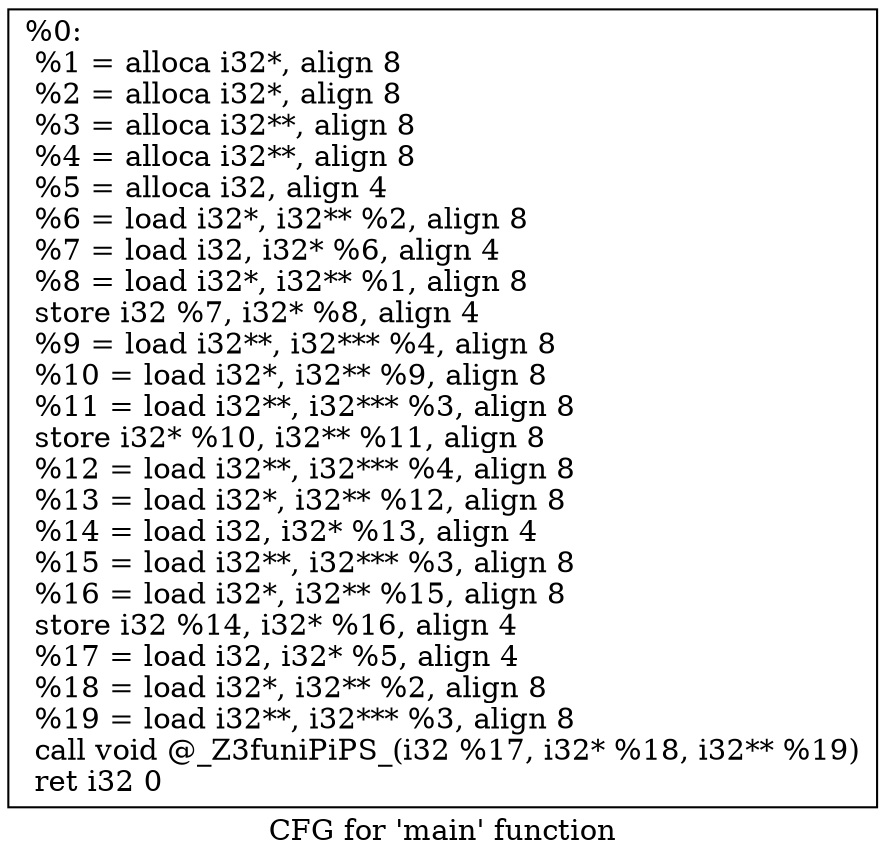 digraph "CFG for 'main' function" {
	label="CFG for 'main' function";

	Node0x3d12bd0 [shape=record,label="{%0:\l  %1 = alloca i32*, align 8\l  %2 = alloca i32*, align 8\l  %3 = alloca i32**, align 8\l  %4 = alloca i32**, align 8\l  %5 = alloca i32, align 4\l  %6 = load i32*, i32** %2, align 8\l  %7 = load i32, i32* %6, align 4\l  %8 = load i32*, i32** %1, align 8\l  store i32 %7, i32* %8, align 4\l  %9 = load i32**, i32*** %4, align 8\l  %10 = load i32*, i32** %9, align 8\l  %11 = load i32**, i32*** %3, align 8\l  store i32* %10, i32** %11, align 8\l  %12 = load i32**, i32*** %4, align 8\l  %13 = load i32*, i32** %12, align 8\l  %14 = load i32, i32* %13, align 4\l  %15 = load i32**, i32*** %3, align 8\l  %16 = load i32*, i32** %15, align 8\l  store i32 %14, i32* %16, align 4\l  %17 = load i32, i32* %5, align 4\l  %18 = load i32*, i32** %2, align 8\l  %19 = load i32**, i32*** %3, align 8\l  call void @_Z3funiPiPS_(i32 %17, i32* %18, i32** %19)\l  ret i32 0\l}"];
}
